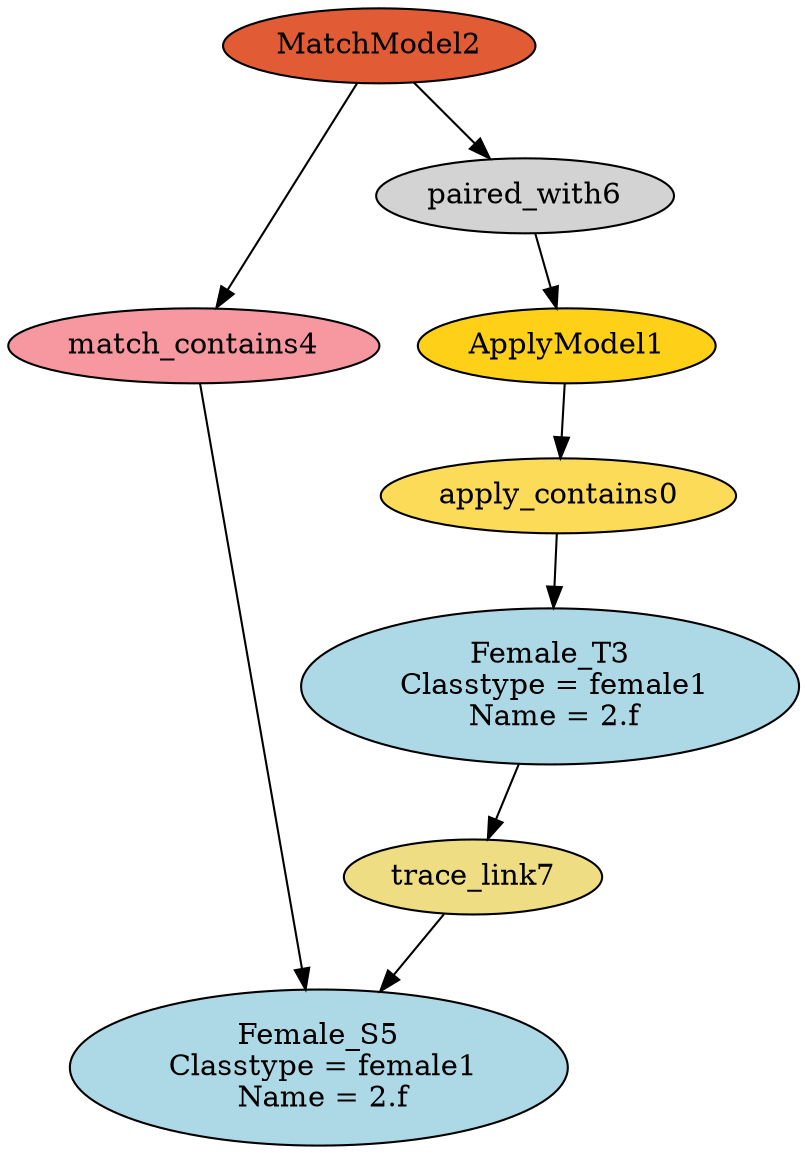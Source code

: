 digraph HEmptyPathCondition_HF2F_run1 {
apply_contains0 [style=filled, fillcolor="#FCDB58"];
ApplyModel1 [style=filled, fillcolor="#FED017"];
MatchModel2 [style=filled, fillcolor="#E15C34"];
"Female_T3\n Classtype = female1\n Name = 2.f" [style=filled, fillcolor=lightblue];
match_contains4 [style=filled, fillcolor="#F798A1"];
"Female_S5\n Classtype = female1\n Name = 2.f" [style=filled, fillcolor=lightblue];
paired_with6 [style=filled, fillcolor=lightgray];
trace_link7 [style=filled, fillcolor=lightgoldenrod];
ApplyModel1 -> apply_contains0;
apply_contains0 -> "Female_T3\n Classtype = female1\n Name = 2.f";
paired_with6 -> ApplyModel1;
MatchModel2 -> paired_with6;
MatchModel2 -> match_contains4;
match_contains4 -> "Female_S5\n Classtype = female1\n Name = 2.f";
trace_link7 -> "Female_S5\n Classtype = female1\n Name = 2.f";
"Female_T3\n Classtype = female1\n Name = 2.f" -> trace_link7;
}
